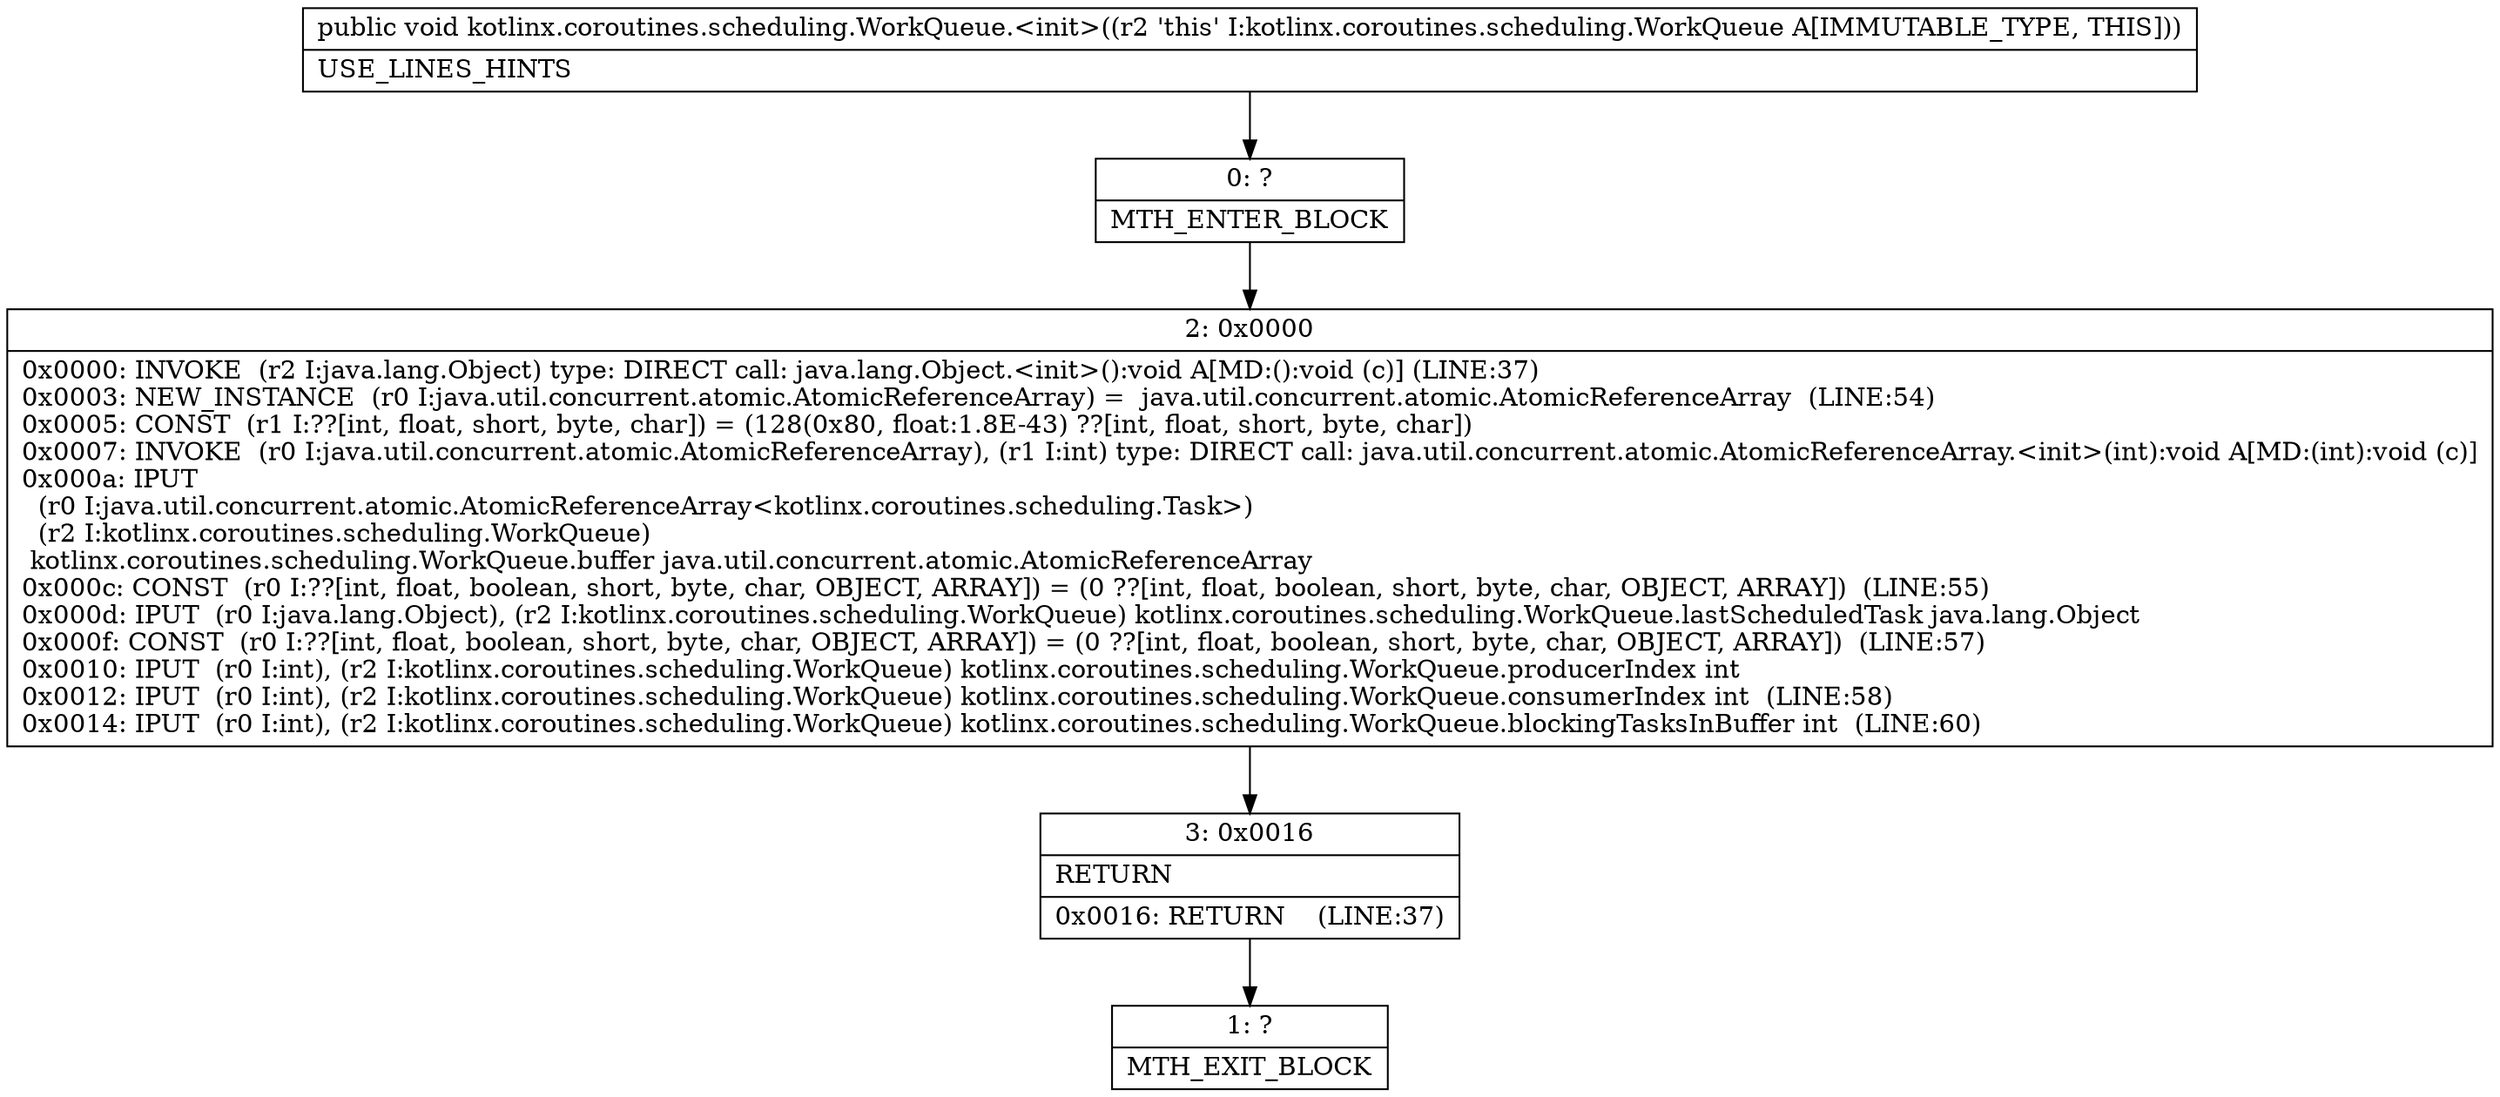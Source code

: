 digraph "CFG forkotlinx.coroutines.scheduling.WorkQueue.\<init\>()V" {
Node_0 [shape=record,label="{0\:\ ?|MTH_ENTER_BLOCK\l}"];
Node_2 [shape=record,label="{2\:\ 0x0000|0x0000: INVOKE  (r2 I:java.lang.Object) type: DIRECT call: java.lang.Object.\<init\>():void A[MD:():void (c)] (LINE:37)\l0x0003: NEW_INSTANCE  (r0 I:java.util.concurrent.atomic.AtomicReferenceArray) =  java.util.concurrent.atomic.AtomicReferenceArray  (LINE:54)\l0x0005: CONST  (r1 I:??[int, float, short, byte, char]) = (128(0x80, float:1.8E\-43) ??[int, float, short, byte, char]) \l0x0007: INVOKE  (r0 I:java.util.concurrent.atomic.AtomicReferenceArray), (r1 I:int) type: DIRECT call: java.util.concurrent.atomic.AtomicReferenceArray.\<init\>(int):void A[MD:(int):void (c)]\l0x000a: IPUT  \l  (r0 I:java.util.concurrent.atomic.AtomicReferenceArray\<kotlinx.coroutines.scheduling.Task\>)\l  (r2 I:kotlinx.coroutines.scheduling.WorkQueue)\l kotlinx.coroutines.scheduling.WorkQueue.buffer java.util.concurrent.atomic.AtomicReferenceArray \l0x000c: CONST  (r0 I:??[int, float, boolean, short, byte, char, OBJECT, ARRAY]) = (0 ??[int, float, boolean, short, byte, char, OBJECT, ARRAY])  (LINE:55)\l0x000d: IPUT  (r0 I:java.lang.Object), (r2 I:kotlinx.coroutines.scheduling.WorkQueue) kotlinx.coroutines.scheduling.WorkQueue.lastScheduledTask java.lang.Object \l0x000f: CONST  (r0 I:??[int, float, boolean, short, byte, char, OBJECT, ARRAY]) = (0 ??[int, float, boolean, short, byte, char, OBJECT, ARRAY])  (LINE:57)\l0x0010: IPUT  (r0 I:int), (r2 I:kotlinx.coroutines.scheduling.WorkQueue) kotlinx.coroutines.scheduling.WorkQueue.producerIndex int \l0x0012: IPUT  (r0 I:int), (r2 I:kotlinx.coroutines.scheduling.WorkQueue) kotlinx.coroutines.scheduling.WorkQueue.consumerIndex int  (LINE:58)\l0x0014: IPUT  (r0 I:int), (r2 I:kotlinx.coroutines.scheduling.WorkQueue) kotlinx.coroutines.scheduling.WorkQueue.blockingTasksInBuffer int  (LINE:60)\l}"];
Node_3 [shape=record,label="{3\:\ 0x0016|RETURN\l|0x0016: RETURN    (LINE:37)\l}"];
Node_1 [shape=record,label="{1\:\ ?|MTH_EXIT_BLOCK\l}"];
MethodNode[shape=record,label="{public void kotlinx.coroutines.scheduling.WorkQueue.\<init\>((r2 'this' I:kotlinx.coroutines.scheduling.WorkQueue A[IMMUTABLE_TYPE, THIS]))  | USE_LINES_HINTS\l}"];
MethodNode -> Node_0;Node_0 -> Node_2;
Node_2 -> Node_3;
Node_3 -> Node_1;
}

